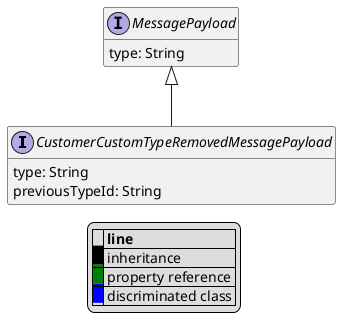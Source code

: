 @startuml

hide empty fields
hide empty methods
legend
|= |= line |
|<back:black>   </back>| inheritance |
|<back:green>   </back>| property reference |
|<back:blue>   </back>| discriminated class |
endlegend
interface CustomerCustomTypeRemovedMessagePayload [[CustomerCustomTypeRemovedMessagePayload.svg]] extends MessagePayload {
    type: String
    previousTypeId: String
}
interface MessagePayload [[MessagePayload.svg]]  {
    type: String
}





@enduml

